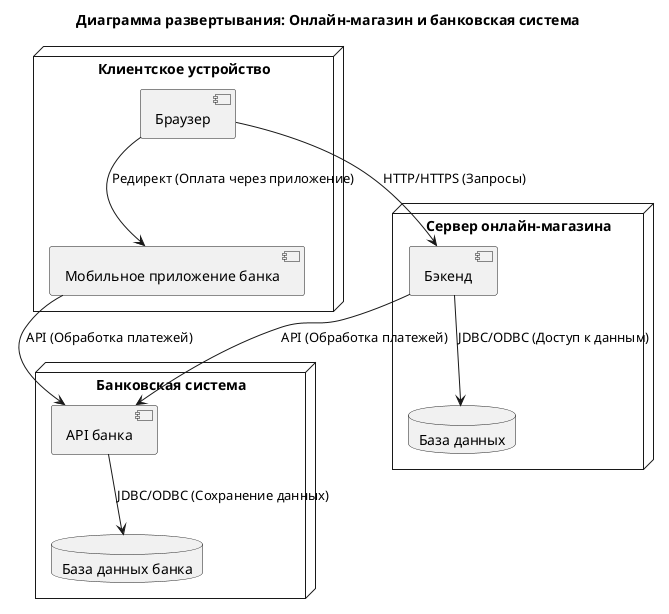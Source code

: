 @startuml
title Диаграмма развертывания: Онлайн-магазин и банковская система

node "Клиентское устройство" as Client {
    component "Браузер" as Browser
    component "Мобильное приложение банка" as MobileApp
}

node "Сервер онлайн-магазина" as ShopServer {
    component "Бэкенд" as Backend
    database "База данных" as ShopDB
}

node "Банковская система" as BankSystem {
    component "API банка" as BankAPI
    database "База данных банка" as BankDB
}

' Взаимодействия
Browser --> Backend : HTTP/HTTPS (Запросы)
Backend --> ShopDB : JDBC/ODBC (Доступ к данным)
Backend --> BankAPI : API (Обработка платежей)
Browser --> MobileApp : Редирект (Оплата через приложение)
MobileApp --> BankAPI : API (Обработка платежей)
BankAPI --> BankDB : JDBC/ODBC (Сохранение данных)

@enduml